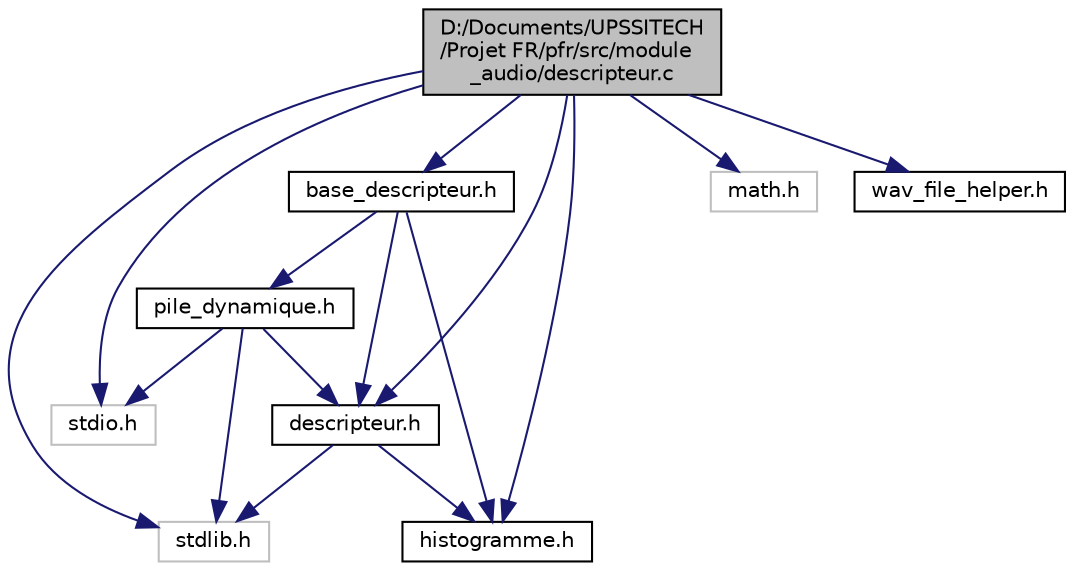 digraph "D:/Documents/UPSSITECH/Projet FR/pfr/src/module_audio/descripteur.c"
{
  edge [fontname="Helvetica",fontsize="10",labelfontname="Helvetica",labelfontsize="10"];
  node [fontname="Helvetica",fontsize="10",shape=record];
  Node0 [label="D:/Documents/UPSSITECH\l/Projet FR/pfr/src/module\l_audio/descripteur.c",height=0.2,width=0.4,color="black", fillcolor="grey75", style="filled", fontcolor="black"];
  Node0 -> Node1 [color="midnightblue",fontsize="10",style="solid",fontname="Helvetica"];
  Node1 [label="stdio.h",height=0.2,width=0.4,color="grey75", fillcolor="white", style="filled"];
  Node0 -> Node2 [color="midnightblue",fontsize="10",style="solid",fontname="Helvetica"];
  Node2 [label="stdlib.h",height=0.2,width=0.4,color="grey75", fillcolor="white", style="filled"];
  Node0 -> Node3 [color="midnightblue",fontsize="10",style="solid",fontname="Helvetica"];
  Node3 [label="math.h",height=0.2,width=0.4,color="grey75", fillcolor="white", style="filled"];
  Node0 -> Node4 [color="midnightblue",fontsize="10",style="solid",fontname="Helvetica"];
  Node4 [label="histogramme.h",height=0.2,width=0.4,color="black", fillcolor="white", style="filled",URL="$histogramme_8h.html",tooltip="L&#39;ensemble de fichier histogramme.h et histogramme.c sont là pour donner au programme principal un en..."];
  Node0 -> Node5 [color="midnightblue",fontsize="10",style="solid",fontname="Helvetica"];
  Node5 [label="descripteur.h",height=0.2,width=0.4,color="black", fillcolor="white", style="filled",URL="$module__audio_2descripteur_8h.html"];
  Node5 -> Node2 [color="midnightblue",fontsize="10",style="solid",fontname="Helvetica"];
  Node5 -> Node4 [color="midnightblue",fontsize="10",style="solid",fontname="Helvetica"];
  Node0 -> Node6 [color="midnightblue",fontsize="10",style="solid",fontname="Helvetica"];
  Node6 [label="base_descripteur.h",height=0.2,width=0.4,color="black", fillcolor="white", style="filled",URL="$base__descripteur_8h.html",tooltip="L&#39;ensemble de fichier base_descripteur.h et base_descripteur.c sont là pour donner au programme princ..."];
  Node6 -> Node5 [color="midnightblue",fontsize="10",style="solid",fontname="Helvetica"];
  Node6 -> Node4 [color="midnightblue",fontsize="10",style="solid",fontname="Helvetica"];
  Node6 -> Node7 [color="midnightblue",fontsize="10",style="solid",fontname="Helvetica"];
  Node7 [label="pile_dynamique.h",height=0.2,width=0.4,color="black", fillcolor="white", style="filled",URL="$module__audio_2pile__dynamique_8h.html"];
  Node7 -> Node1 [color="midnightblue",fontsize="10",style="solid",fontname="Helvetica"];
  Node7 -> Node2 [color="midnightblue",fontsize="10",style="solid",fontname="Helvetica"];
  Node7 -> Node5 [color="midnightblue",fontsize="10",style="solid",fontname="Helvetica"];
  Node0 -> Node8 [color="midnightblue",fontsize="10",style="solid",fontname="Helvetica"];
  Node8 [label="wav_file_helper.h",height=0.2,width=0.4,color="black", fillcolor="white", style="filled",URL="$wav__file__helper_8h.html",tooltip="Petit outil permettant de récupérer des informations présentes dans l&#39;entête du fichier au format WAV..."];
}
